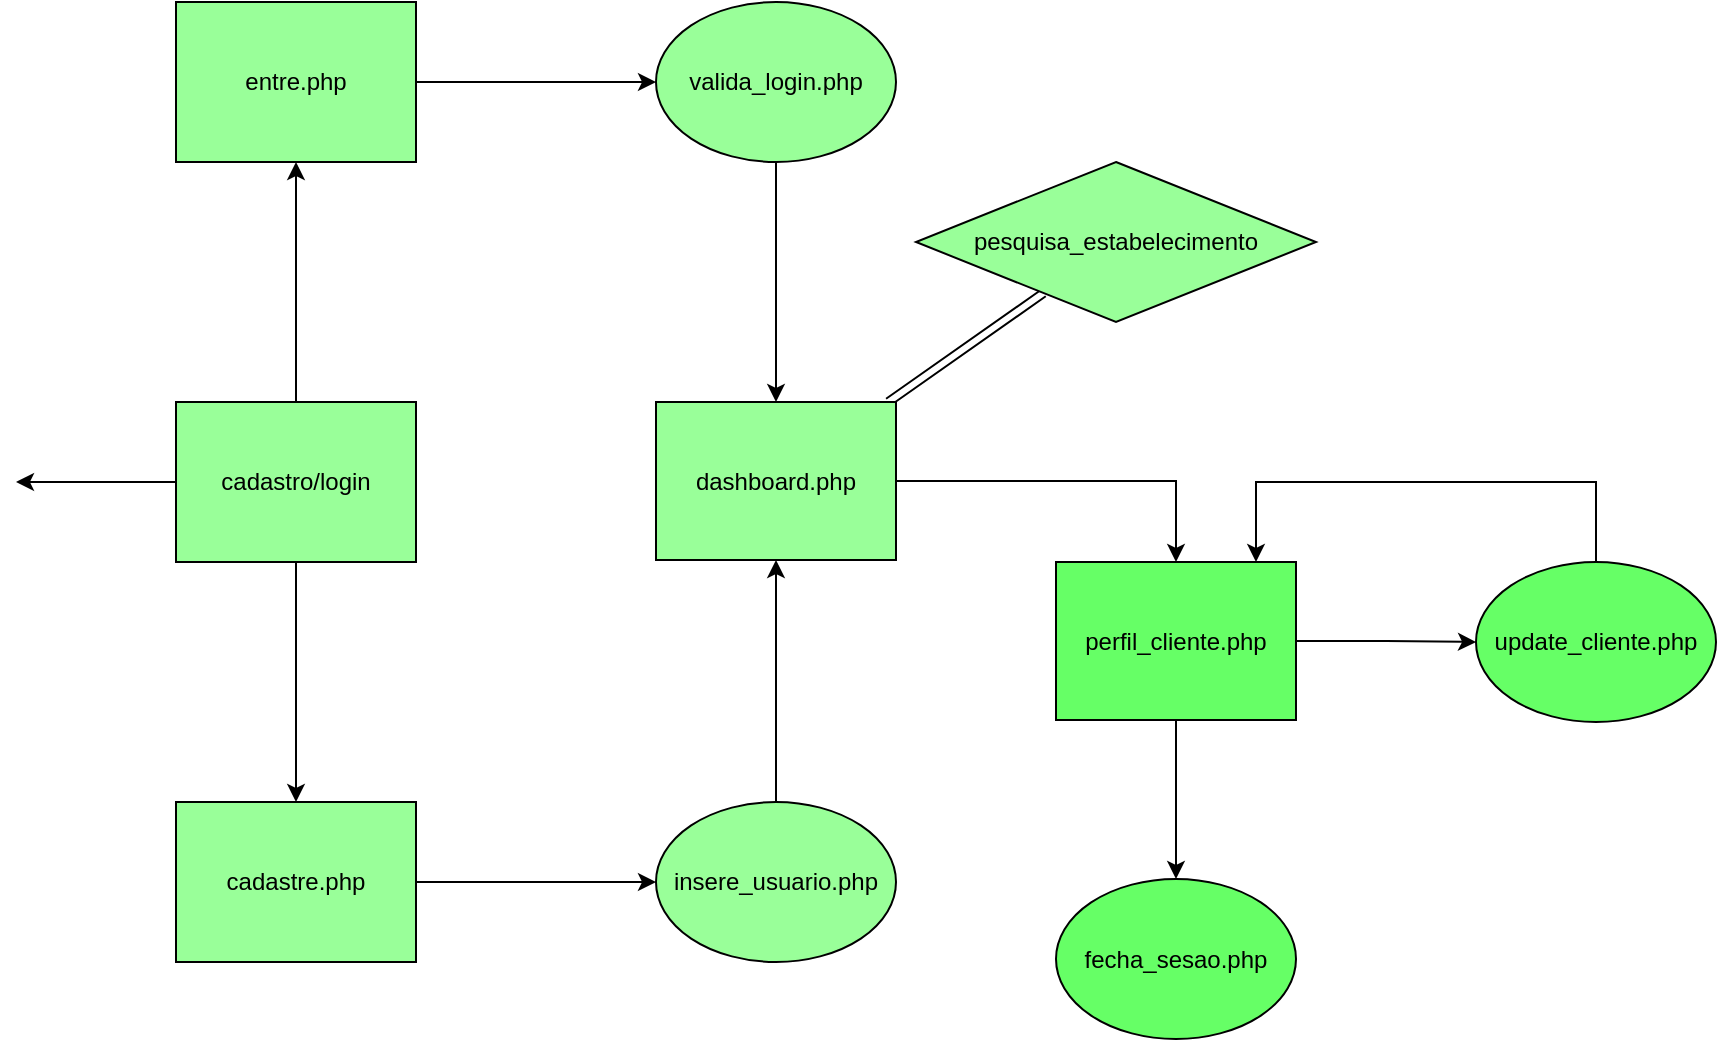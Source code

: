 <mxfile version="21.2.1" type="device" pages="3">
  <diagram name="Cliente" id="-fLTgROmnotpqfPD7KrV">
    <mxGraphModel dx="2899" dy="1246" grid="1" gridSize="10" guides="1" tooltips="1" connect="1" arrows="1" fold="1" page="1" pageScale="1" pageWidth="827" pageHeight="1169" math="0" shadow="0">
      <root>
        <mxCell id="0" />
        <mxCell id="1" parent="0" />
        <mxCell id="nJGko37JBxsJlrp_rgi--4" style="edgeStyle=orthogonalEdgeStyle;rounded=0;orthogonalLoop=1;jettySize=auto;html=1;exitX=0.5;exitY=1;exitDx=0;exitDy=0;entryX=0.5;entryY=0;entryDx=0;entryDy=0;" parent="1" source="nJGko37JBxsJlrp_rgi--1" target="nJGko37JBxsJlrp_rgi--5" edge="1">
          <mxGeometry relative="1" as="geometry">
            <mxPoint x="90" y="370" as="targetPoint" />
          </mxGeometry>
        </mxCell>
        <mxCell id="nJGko37JBxsJlrp_rgi--14" style="edgeStyle=orthogonalEdgeStyle;rounded=0;orthogonalLoop=1;jettySize=auto;html=1;exitX=0.5;exitY=0;exitDx=0;exitDy=0;entryX=0.5;entryY=1;entryDx=0;entryDy=0;" parent="1" source="nJGko37JBxsJlrp_rgi--1" target="nJGko37JBxsJlrp_rgi--6" edge="1">
          <mxGeometry relative="1" as="geometry" />
        </mxCell>
        <mxCell id="Xoj2JBchcT_UAn22fU_Y-2" value="" style="edgeStyle=orthogonalEdgeStyle;rounded=0;orthogonalLoop=1;jettySize=auto;html=1;" parent="1" source="nJGko37JBxsJlrp_rgi--1" edge="1">
          <mxGeometry relative="1" as="geometry">
            <mxPoint x="-50" y="240" as="targetPoint" />
          </mxGeometry>
        </mxCell>
        <mxCell id="nJGko37JBxsJlrp_rgi--1" value="cadastro/login" style="rounded=0;whiteSpace=wrap;html=1;fillColor=#99FF99;" parent="1" vertex="1">
          <mxGeometry x="30" y="200" width="120" height="80" as="geometry" />
        </mxCell>
        <mxCell id="nJGko37JBxsJlrp_rgi--10" value="" style="edgeStyle=orthogonalEdgeStyle;rounded=0;orthogonalLoop=1;jettySize=auto;html=1;" parent="1" source="nJGko37JBxsJlrp_rgi--5" target="nJGko37JBxsJlrp_rgi--9" edge="1">
          <mxGeometry relative="1" as="geometry" />
        </mxCell>
        <mxCell id="nJGko37JBxsJlrp_rgi--5" value="cadastre.php" style="rounded=0;whiteSpace=wrap;html=1;fillColor=#99FF99;" parent="1" vertex="1">
          <mxGeometry x="30" y="400" width="120" height="80" as="geometry" />
        </mxCell>
        <mxCell id="nJGko37JBxsJlrp_rgi--13" value="" style="edgeStyle=orthogonalEdgeStyle;rounded=0;orthogonalLoop=1;jettySize=auto;html=1;" parent="1" source="nJGko37JBxsJlrp_rgi--6" target="nJGko37JBxsJlrp_rgi--12" edge="1">
          <mxGeometry relative="1" as="geometry" />
        </mxCell>
        <mxCell id="nJGko37JBxsJlrp_rgi--6" value="entre.php" style="rounded=0;whiteSpace=wrap;html=1;fillColor=#99FF99;" parent="1" vertex="1">
          <mxGeometry x="30" width="120" height="80" as="geometry" />
        </mxCell>
        <mxCell id="nJGko37JBxsJlrp_rgi--18" style="edgeStyle=orthogonalEdgeStyle;rounded=0;orthogonalLoop=1;jettySize=auto;html=1;entryX=0.5;entryY=1;entryDx=0;entryDy=0;" parent="1" source="nJGko37JBxsJlrp_rgi--9" target="nJGko37JBxsJlrp_rgi--16" edge="1">
          <mxGeometry relative="1" as="geometry" />
        </mxCell>
        <mxCell id="nJGko37JBxsJlrp_rgi--9" value="insere_usuario.php" style="ellipse;whiteSpace=wrap;html=1;rounded=0;fillColor=#99FF99;" parent="1" vertex="1">
          <mxGeometry x="270" y="400" width="120" height="80" as="geometry" />
        </mxCell>
        <mxCell id="nJGko37JBxsJlrp_rgi--17" value="" style="edgeStyle=orthogonalEdgeStyle;rounded=0;orthogonalLoop=1;jettySize=auto;html=1;" parent="1" source="nJGko37JBxsJlrp_rgi--12" target="nJGko37JBxsJlrp_rgi--16" edge="1">
          <mxGeometry relative="1" as="geometry" />
        </mxCell>
        <mxCell id="nJGko37JBxsJlrp_rgi--12" value="valida_login.php" style="ellipse;whiteSpace=wrap;html=1;rounded=0;fillColor=#99FF99;" parent="1" vertex="1">
          <mxGeometry x="270" width="120" height="80" as="geometry" />
        </mxCell>
        <mxCell id="nJGko37JBxsJlrp_rgi--22" value="" style="edgeStyle=orthogonalEdgeStyle;rounded=0;orthogonalLoop=1;jettySize=auto;html=1;" parent="1" source="nJGko37JBxsJlrp_rgi--16" target="nJGko37JBxsJlrp_rgi--21" edge="1">
          <mxGeometry relative="1" as="geometry" />
        </mxCell>
        <mxCell id="98FRtYooVgI7Z1cPWIKy-3" value="" style="rounded=0;orthogonalLoop=1;jettySize=auto;html=1;shape=link;" parent="1" source="nJGko37JBxsJlrp_rgi--16" target="98FRtYooVgI7Z1cPWIKy-2" edge="1">
          <mxGeometry relative="1" as="geometry" />
        </mxCell>
        <mxCell id="nJGko37JBxsJlrp_rgi--16" value="dashboard.php" style="whiteSpace=wrap;html=1;rounded=0;fillColor=#99FF99;" parent="1" vertex="1">
          <mxGeometry x="270" y="200" width="120" height="79" as="geometry" />
        </mxCell>
        <mxCell id="nJGko37JBxsJlrp_rgi--25" value="" style="edgeStyle=orthogonalEdgeStyle;rounded=0;orthogonalLoop=1;jettySize=auto;html=1;" parent="1" source="nJGko37JBxsJlrp_rgi--21" target="nJGko37JBxsJlrp_rgi--24" edge="1">
          <mxGeometry relative="1" as="geometry" />
        </mxCell>
        <mxCell id="nJGko37JBxsJlrp_rgi--32" style="edgeStyle=orthogonalEdgeStyle;rounded=0;orthogonalLoop=1;jettySize=auto;html=1;exitX=1;exitY=0.5;exitDx=0;exitDy=0;entryX=0;entryY=0.5;entryDx=0;entryDy=0;" parent="1" source="nJGko37JBxsJlrp_rgi--21" target="OBdbuybp2C_v1fgZbtni-1" edge="1">
          <mxGeometry relative="1" as="geometry" />
        </mxCell>
        <mxCell id="nJGko37JBxsJlrp_rgi--21" value="perfil_cliente.php" style="whiteSpace=wrap;html=1;fillColor=#66FF66;rounded=0;" parent="1" vertex="1">
          <mxGeometry x="470" y="280" width="120" height="79" as="geometry" />
        </mxCell>
        <mxCell id="nJGko37JBxsJlrp_rgi--24" value="fecha_sesao.php" style="ellipse;whiteSpace=wrap;html=1;fillColor=#66FF66;rounded=0;" parent="1" vertex="1">
          <mxGeometry x="470" y="438.5" width="120" height="80" as="geometry" />
        </mxCell>
        <mxCell id="nJGko37JBxsJlrp_rgi--35" style="edgeStyle=orthogonalEdgeStyle;rounded=0;orthogonalLoop=1;jettySize=auto;html=1;" parent="1" source="OBdbuybp2C_v1fgZbtni-1" edge="1">
          <mxGeometry relative="1" as="geometry">
            <mxPoint x="570" y="280" as="targetPoint" />
            <Array as="points">
              <mxPoint x="740" y="240" />
              <mxPoint x="570" y="240" />
            </Array>
            <mxPoint x="940" y="278.5" as="sourcePoint" />
          </mxGeometry>
        </mxCell>
        <mxCell id="OBdbuybp2C_v1fgZbtni-1" value="update_cliente.php" style="ellipse;whiteSpace=wrap;html=1;fillColor=#66FF66;rounded=0;" parent="1" vertex="1">
          <mxGeometry x="680" y="280" width="120" height="80" as="geometry" />
        </mxCell>
        <mxCell id="98FRtYooVgI7Z1cPWIKy-2" value="pesquisa_estabelecimento" style="rhombus;whiteSpace=wrap;html=1;fillColor=#99FF99;rounded=0;" parent="1" vertex="1">
          <mxGeometry x="400" y="80" width="200" height="80" as="geometry" />
        </mxCell>
      </root>
    </mxGraphModel>
  </diagram>
  <diagram id="FP6vAjrer5khvVGKEKZG" name="Estabelecimento">
    <mxGraphModel dx="1036" dy="623" grid="1" gridSize="10" guides="1" tooltips="1" connect="1" arrows="1" fold="1" page="1" pageScale="1" pageWidth="827" pageHeight="1169" math="0" shadow="0">
      <root>
        <mxCell id="0" />
        <mxCell id="1" parent="0" />
        <mxCell id="geep5rM37MOr-OzAUdSe-1" style="edgeStyle=orthogonalEdgeStyle;rounded=0;orthogonalLoop=1;jettySize=auto;html=1;exitX=0.5;exitY=1;exitDx=0;exitDy=0;entryX=0.5;entryY=0;entryDx=0;entryDy=0;fillColor=#FF9999;" parent="1" source="geep5rM37MOr-OzAUdSe-3" target="geep5rM37MOr-OzAUdSe-5" edge="1">
          <mxGeometry relative="1" as="geometry">
            <mxPoint x="90" y="370" as="targetPoint" />
          </mxGeometry>
        </mxCell>
        <mxCell id="geep5rM37MOr-OzAUdSe-2" style="edgeStyle=orthogonalEdgeStyle;rounded=0;orthogonalLoop=1;jettySize=auto;html=1;exitX=0.5;exitY=0;exitDx=0;exitDy=0;entryX=0.5;entryY=1;entryDx=0;entryDy=0;fillColor=#FF9999;" parent="1" source="geep5rM37MOr-OzAUdSe-3" target="geep5rM37MOr-OzAUdSe-7" edge="1">
          <mxGeometry relative="1" as="geometry" />
        </mxCell>
        <mxCell id="geep5rM37MOr-OzAUdSe-3" value="index.php" style="rounded=0;whiteSpace=wrap;html=1;fillColor=#66FF66;" parent="1" vertex="1">
          <mxGeometry x="30" y="200" width="120" height="80" as="geometry" />
        </mxCell>
        <mxCell id="geep5rM37MOr-OzAUdSe-4" value="" style="edgeStyle=orthogonalEdgeStyle;rounded=0;orthogonalLoop=1;jettySize=auto;html=1;fillColor=#FF9999;" parent="1" source="geep5rM37MOr-OzAUdSe-5" target="geep5rM37MOr-OzAUdSe-9" edge="1">
          <mxGeometry relative="1" as="geometry" />
        </mxCell>
        <mxCell id="geep5rM37MOr-OzAUdSe-5" value="cadastre_business&lt;br&gt;.php" style="rounded=0;whiteSpace=wrap;html=1;fillColor=#66FF66;" parent="1" vertex="1">
          <mxGeometry x="30" y="400" width="120" height="80" as="geometry" />
        </mxCell>
        <mxCell id="geep5rM37MOr-OzAUdSe-6" value="" style="edgeStyle=orthogonalEdgeStyle;rounded=0;orthogonalLoop=1;jettySize=auto;html=1;fillColor=#FF9999;" parent="1" source="geep5rM37MOr-OzAUdSe-7" target="geep5rM37MOr-OzAUdSe-11" edge="1">
          <mxGeometry relative="1" as="geometry" />
        </mxCell>
        <mxCell id="geep5rM37MOr-OzAUdSe-7" value="entre_business.php" style="rounded=0;whiteSpace=wrap;html=1;fillColor=#66FF66;" parent="1" vertex="1">
          <mxGeometry x="30" width="120" height="80" as="geometry" />
        </mxCell>
        <mxCell id="geep5rM37MOr-OzAUdSe-8" style="edgeStyle=orthogonalEdgeStyle;rounded=0;orthogonalLoop=1;jettySize=auto;html=1;entryX=0.5;entryY=1;entryDx=0;entryDy=0;fillColor=#FF9999;" parent="1" source="geep5rM37MOr-OzAUdSe-9" target="geep5rM37MOr-OzAUdSe-14" edge="1">
          <mxGeometry relative="1" as="geometry" />
        </mxCell>
        <mxCell id="geep5rM37MOr-OzAUdSe-9" value="insere_estabelecimento.php" style="ellipse;whiteSpace=wrap;html=1;rounded=0;fillColor=#66FF66;" parent="1" vertex="1">
          <mxGeometry x="250" y="400" width="160" height="80" as="geometry" />
        </mxCell>
        <mxCell id="geep5rM37MOr-OzAUdSe-10" value="" style="edgeStyle=orthogonalEdgeStyle;rounded=0;orthogonalLoop=1;jettySize=auto;html=1;fillColor=#FF9999;" parent="1" source="geep5rM37MOr-OzAUdSe-11" target="geep5rM37MOr-OzAUdSe-14" edge="1">
          <mxGeometry relative="1" as="geometry" />
        </mxCell>
        <mxCell id="geep5rM37MOr-OzAUdSe-11" value="valida_login_business&lt;br&gt;.php" style="ellipse;whiteSpace=wrap;html=1;rounded=0;fillColor=#66FF66;" parent="1" vertex="1">
          <mxGeometry x="270" width="120" height="80" as="geometry" />
        </mxCell>
        <mxCell id="geep5rM37MOr-OzAUdSe-13" value="" style="edgeStyle=orthogonalEdgeStyle;rounded=0;orthogonalLoop=1;jettySize=auto;html=1;fillColor=#FF9999;" parent="1" source="geep5rM37MOr-OzAUdSe-14" target="geep5rM37MOr-OzAUdSe-18" edge="1">
          <mxGeometry relative="1" as="geometry" />
        </mxCell>
        <mxCell id="RS2VWW0FosAvPTRkOz8A-7" value="" style="edgeStyle=orthogonalEdgeStyle;rounded=0;orthogonalLoop=1;jettySize=auto;html=1;" parent="1" source="geep5rM37MOr-OzAUdSe-14" target="RS2VWW0FosAvPTRkOz8A-6" edge="1">
          <mxGeometry relative="1" as="geometry" />
        </mxCell>
        <mxCell id="geep5rM37MOr-OzAUdSe-14" value="dashboard_business&lt;br&gt;.php" style="whiteSpace=wrap;html=1;rounded=0;fillColor=#66FF66;" parent="1" vertex="1">
          <mxGeometry x="270" y="200" width="120" height="79" as="geometry" />
        </mxCell>
        <mxCell id="geep5rM37MOr-OzAUdSe-16" value="" style="edgeStyle=orthogonalEdgeStyle;rounded=0;orthogonalLoop=1;jettySize=auto;html=1;fillColor=#66FF66;" parent="1" source="geep5rM37MOr-OzAUdSe-18" target="geep5rM37MOr-OzAUdSe-20" edge="1">
          <mxGeometry relative="1" as="geometry" />
        </mxCell>
        <mxCell id="geep5rM37MOr-OzAUdSe-17" style="edgeStyle=orthogonalEdgeStyle;rounded=0;orthogonalLoop=1;jettySize=auto;html=1;exitX=1;exitY=0.5;exitDx=0;exitDy=0;entryX=0;entryY=0.5;entryDx=0;entryDy=0;fillColor=#66FF66;" parent="1" source="geep5rM37MOr-OzAUdSe-18" target="geep5rM37MOr-OzAUdSe-24" edge="1">
          <mxGeometry relative="1" as="geometry">
            <mxPoint x="800" y="318.5" as="targetPoint" />
          </mxGeometry>
        </mxCell>
        <mxCell id="geep5rM37MOr-OzAUdSe-18" value="perfil_estabelecimento.php" style="whiteSpace=wrap;html=1;fillColor=#66FF66;rounded=0;" parent="1" vertex="1">
          <mxGeometry x="485" y="279.5" width="150" height="79" as="geometry" />
        </mxCell>
        <mxCell id="geep5rM37MOr-OzAUdSe-19" style="edgeStyle=orthogonalEdgeStyle;rounded=0;orthogonalLoop=1;jettySize=auto;html=1;entryX=0;entryY=0.5;entryDx=0;entryDy=0;fillColor=#FF9999;" parent="1" source="geep5rM37MOr-OzAUdSe-20" target="geep5rM37MOr-OzAUdSe-3" edge="1">
          <mxGeometry relative="1" as="geometry">
            <Array as="points">
              <mxPoint x="530" y="599" />
              <mxPoint x="10" y="599" />
              <mxPoint x="10" y="240" />
            </Array>
          </mxGeometry>
        </mxCell>
        <mxCell id="geep5rM37MOr-OzAUdSe-20" value="fecha_sesao_business&lt;br&gt;.php" style="ellipse;whiteSpace=wrap;html=1;fillColor=#66FF66;rounded=0;" parent="1" vertex="1">
          <mxGeometry x="480" y="438.5" width="160" height="80" as="geometry" />
        </mxCell>
        <mxCell id="geep5rM37MOr-OzAUdSe-23" style="edgeStyle=orthogonalEdgeStyle;rounded=0;orthogonalLoop=1;jettySize=auto;html=1;fillColor=#66FF66;" parent="1" source="geep5rM37MOr-OzAUdSe-24" edge="1">
          <mxGeometry relative="1" as="geometry">
            <mxPoint x="570" y="280" as="targetPoint" />
            <Array as="points">
              <mxPoint x="820" y="240" />
              <mxPoint x="570" y="240" />
            </Array>
          </mxGeometry>
        </mxCell>
        <mxCell id="geep5rM37MOr-OzAUdSe-24" value="update_estabelecimento.php" style="ellipse;whiteSpace=wrap;html=1;fillColor=#66FF66;rounded=0;" parent="1" vertex="1">
          <mxGeometry x="740" y="280" width="160" height="80" as="geometry" />
        </mxCell>
        <mxCell id="RS2VWW0FosAvPTRkOz8A-4" style="rounded=0;orthogonalLoop=1;jettySize=auto;html=1;shape=link;" parent="1" source="RS2VWW0FosAvPTRkOz8A-1" target="RS2VWW0FosAvPTRkOz8A-3" edge="1">
          <mxGeometry relative="1" as="geometry" />
        </mxCell>
        <mxCell id="RS2VWW0FosAvPTRkOz8A-1" value="dashboard_business&lt;br&gt;.php" style="whiteSpace=wrap;html=1;rounded=0;fillColor=#66FF66;" parent="1" vertex="1">
          <mxGeometry x="40" y="800" width="120" height="79" as="geometry" />
        </mxCell>
        <mxCell id="RS2VWW0FosAvPTRkOz8A-3" value="&lt;h1 style=&quot;border-color: var(--border-color);&quot;&gt;Estátisticas a serem mostradas&lt;/h1&gt;&lt;p&gt;&lt;/p&gt;&lt;ol&gt;&lt;li&gt;Quantidade de usuários que &#39;favoritaram&#39; o estabelecimento&lt;/li&gt;&lt;li&gt;Quantidade de usuários que clicaram em determinado produto.&lt;/li&gt;&lt;li&gt;Quantidade de usuários que clicaram no botão de whatsapp&lt;/li&gt;&lt;li&gt;Meus produtos cadastrados e online&lt;/li&gt;&lt;/ol&gt;&lt;p&gt;&lt;/p&gt;" style="text;html=1;strokeColor=none;fillColor=none;spacing=5;spacingTop=-20;whiteSpace=wrap;overflow=hidden;rounded=0;" parent="1" vertex="1">
          <mxGeometry x="200" y="800" width="190" height="270" as="geometry" />
        </mxCell>
        <mxCell id="76ss8hYp1w8U7wjH3tY_-4" value="" style="edgeStyle=orthogonalEdgeStyle;rounded=0;orthogonalLoop=1;jettySize=auto;html=1;" parent="1" source="RS2VWW0FosAvPTRkOz8A-6" target="76ss8hYp1w8U7wjH3tY_-3" edge="1">
          <mxGeometry relative="1" as="geometry" />
        </mxCell>
        <mxCell id="RS2VWW0FosAvPTRkOz8A-6" value="produtos" style="whiteSpace=wrap;html=1;rounded=0;fillColor=#66FF66;" parent="1" vertex="1">
          <mxGeometry x="480" y="121" width="160" height="79" as="geometry" />
        </mxCell>
        <mxCell id="76ss8hYp1w8U7wjH3tY_-6" value="" style="edgeStyle=orthogonalEdgeStyle;rounded=0;orthogonalLoop=1;jettySize=auto;html=1;fillColor=#66FF66;" parent="1" source="76ss8hYp1w8U7wjH3tY_-3" target="76ss8hYp1w8U7wjH3tY_-5" edge="1">
          <mxGeometry relative="1" as="geometry" />
        </mxCell>
        <mxCell id="76ss8hYp1w8U7wjH3tY_-3" value="Adicionar produto" style="whiteSpace=wrap;html=1;rounded=0;fillColor=#66FF66;" parent="1" vertex="1">
          <mxGeometry x="680" y="40" width="160" height="81" as="geometry" />
        </mxCell>
        <mxCell id="76ss8hYp1w8U7wjH3tY_-8" style="edgeStyle=orthogonalEdgeStyle;rounded=0;orthogonalLoop=1;jettySize=auto;html=1;exitX=1;exitY=0.5;exitDx=0;exitDy=0;shape=link;" parent="1" source="76ss8hYp1w8U7wjH3tY_-5" target="76ss8hYp1w8U7wjH3tY_-7" edge="1">
          <mxGeometry relative="1" as="geometry" />
        </mxCell>
        <mxCell id="76ss8hYp1w8U7wjH3tY_-5" value="insere produto" style="ellipse;whiteSpace=wrap;html=1;fillColor=#66FF66;rounded=0;" parent="1" vertex="1">
          <mxGeometry x="960" y="40" width="120" height="80.5" as="geometry" />
        </mxCell>
        <mxCell id="76ss8hYp1w8U7wjH3tY_-7" value="&lt;h1 style=&quot;line-height: 80%;&quot;&gt;&lt;ol&gt;&lt;li style=&quot;text-align: justify; font-size: 13px;&quot;&gt;&lt;span style=&quot;font-weight: 400;&quot;&gt;&lt;font color=&quot;#66ff66&quot;&gt;inserir na tabela produtos o produto com as infromações completas com excessão de ingredientes e categorias&lt;/font&gt;&lt;/span&gt;&lt;/li&gt;&lt;li style=&quot;text-align: justify; font-size: 13px;&quot;&gt;&lt;span style=&quot;font-weight: 400;&quot;&gt;&lt;font color=&quot;#66ff66&quot;&gt;Pesquisa na tabela produto pelo código do último produto inserido&lt;/font&gt;&lt;/span&gt;&lt;/li&gt;&lt;li style=&quot;text-align: justify; font-size: 13px;&quot;&gt;&lt;span style=&quot;font-weight: 400;&quot;&gt;&lt;font color=&quot;#66ff66&quot;&gt;Com esse código é inserido na tabela produto_categarias a(s) categoria(s) do produto relacionadas com o código pego no passo 2.&lt;/font&gt;&lt;/span&gt;&lt;/li&gt;&lt;li style=&quot;text-align: justify; font-size: 13px;&quot;&gt;&lt;span style=&quot;font-weight: 400;&quot;&gt;&lt;font color=&quot;#66ff66&quot;&gt;Pesquisa na tabela ingrediente se existe o ingrediente com o mesmo nome do(s) ingrediente(s) pegos do formulário, caso exista o ingrediente eu pego o codigo desse ingrediente, caso não exista eu insiro esse ingrediente na tabela ingrediente.&lt;/font&gt;&lt;/span&gt;&lt;/li&gt;&lt;li style=&quot;text-align: justify; font-size: 13px;&quot;&gt;&lt;span style=&quot;font-weight: 400;&quot;&gt;&lt;font color=&quot;#66ff66&quot;&gt;Para relacionar esse ingrediente com o produto que contém esse ingrediente eu insiro na tabela produto_ingrediente o cod do produto pego anteriormente e que acabou&amp;nbsp; de ser inserido insiro ele junto com os ingredientes na tabela ingrediente.&lt;/font&gt;&lt;/span&gt;&lt;/li&gt;&lt;/ol&gt;&lt;/h1&gt;" style="text;html=1;strokeColor=none;fillColor=none;spacing=5;spacingTop=-20;whiteSpace=wrap;overflow=hidden;rounded=0;" parent="1" vertex="1">
          <mxGeometry x="1180" y="70" width="430" height="300" as="geometry" />
        </mxCell>
      </root>
    </mxGraphModel>
  </diagram>
  <diagram id="9IDwkVm2oK5lHES9NFJN" name="Banco de dados">
    <mxGraphModel dx="1480" dy="890" grid="1" gridSize="10" guides="1" tooltips="1" connect="1" arrows="1" fold="1" page="1" pageScale="1" pageWidth="827" pageHeight="1169" math="0" shadow="0">
      <root>
        <mxCell id="0" />
        <mxCell id="1" parent="0" />
        <mxCell id="AynYQDM76NTw2akR600Y-1" value="" style="shape=cylinder3;whiteSpace=wrap;html=1;boundedLbl=1;backgroundOutline=1;size=15;" parent="1" vertex="1">
          <mxGeometry x="80" y="10" width="60" height="80" as="geometry" />
        </mxCell>
        <mxCell id="AynYQDM76NTw2akR600Y-2" value="Cliente" style="swimlane;fontStyle=0;childLayout=stackLayout;horizontal=1;startSize=30;horizontalStack=0;resizeParent=1;resizeParentMax=0;resizeLast=0;collapsible=1;marginBottom=0;whiteSpace=wrap;html=1;" parent="1" vertex="1">
          <mxGeometry x="200" y="40" width="140" height="180" as="geometry">
            <mxRectangle x="210" y="80" width="60" height="30" as="alternateBounds" />
          </mxGeometry>
        </mxCell>
        <mxCell id="AynYQDM76NTw2akR600Y-3" value="CPF&lt;br&gt;" style="text;strokeColor=none;fillColor=none;align=left;verticalAlign=middle;spacingLeft=4;spacingRight=4;overflow=hidden;points=[[0,0.5],[1,0.5]];portConstraint=eastwest;rotatable=0;whiteSpace=wrap;html=1;" parent="AynYQDM76NTw2akR600Y-2" vertex="1">
          <mxGeometry y="30" width="140" height="30" as="geometry" />
        </mxCell>
        <mxCell id="AynYQDM76NTw2akR600Y-4" value="Nome" style="text;strokeColor=none;fillColor=none;align=left;verticalAlign=middle;spacingLeft=4;spacingRight=4;overflow=hidden;points=[[0,0.5],[1,0.5]];portConstraint=eastwest;rotatable=0;whiteSpace=wrap;html=1;" parent="AynYQDM76NTw2akR600Y-2" vertex="1">
          <mxGeometry y="60" width="140" height="30" as="geometry" />
        </mxCell>
        <mxCell id="AynYQDM76NTw2akR600Y-23" value="Telefone" style="text;strokeColor=none;fillColor=none;align=left;verticalAlign=middle;spacingLeft=4;spacingRight=4;overflow=hidden;points=[[0,0.5],[1,0.5]];portConstraint=eastwest;rotatable=0;whiteSpace=wrap;html=1;" parent="AynYQDM76NTw2akR600Y-2" vertex="1">
          <mxGeometry y="90" width="140" height="30" as="geometry" />
        </mxCell>
        <mxCell id="AynYQDM76NTw2akR600Y-5" value="E-mail" style="text;strokeColor=none;fillColor=none;align=left;verticalAlign=middle;spacingLeft=4;spacingRight=4;overflow=hidden;points=[[0,0.5],[1,0.5]];portConstraint=eastwest;rotatable=0;whiteSpace=wrap;html=1;" parent="AynYQDM76NTw2akR600Y-2" vertex="1">
          <mxGeometry y="120" width="140" height="30" as="geometry" />
        </mxCell>
        <mxCell id="AynYQDM76NTw2akR600Y-25" value="Senha" style="text;strokeColor=none;fillColor=none;align=left;verticalAlign=middle;spacingLeft=4;spacingRight=4;overflow=hidden;points=[[0,0.5],[1,0.5]];portConstraint=eastwest;rotatable=0;whiteSpace=wrap;html=1;" parent="AynYQDM76NTw2akR600Y-2" vertex="1">
          <mxGeometry y="150" width="140" height="30" as="geometry" />
        </mxCell>
        <mxCell id="AynYQDM76NTw2akR600Y-35" style="edgeStyle=orthogonalEdgeStyle;rounded=0;orthogonalLoop=1;jettySize=auto;html=1;exitX=0.5;exitY=0;exitDx=0;exitDy=0;entryX=0.54;entryY=1.06;entryDx=0;entryDy=0;entryPerimeter=0;shape=arrow;" parent="1" source="AynYQDM76NTw2akR600Y-6" target="AynYQDM76NTw2akR600Y-21" edge="1">
          <mxGeometry relative="1" as="geometry" />
        </mxCell>
        <mxCell id="AynYQDM76NTw2akR600Y-6" value="Produtos" style="swimlane;fontStyle=0;childLayout=stackLayout;horizontal=1;startSize=30;horizontalStack=0;resizeParent=1;resizeParentMax=0;resizeLast=0;collapsible=1;marginBottom=0;whiteSpace=wrap;html=1;" parent="1" vertex="1">
          <mxGeometry x="680" y="380" width="140" height="120" as="geometry">
            <mxRectangle x="210" y="80" width="60" height="30" as="alternateBounds" />
          </mxGeometry>
        </mxCell>
        <mxCell id="AynYQDM76NTw2akR600Y-7" value="Item 1" style="text;strokeColor=none;fillColor=none;align=left;verticalAlign=middle;spacingLeft=4;spacingRight=4;overflow=hidden;points=[[0,0.5],[1,0.5]];portConstraint=eastwest;rotatable=0;whiteSpace=wrap;html=1;" parent="AynYQDM76NTw2akR600Y-6" vertex="1">
          <mxGeometry y="30" width="140" height="30" as="geometry" />
        </mxCell>
        <mxCell id="AynYQDM76NTw2akR600Y-8" value="Item 2" style="text;strokeColor=none;fillColor=none;align=left;verticalAlign=middle;spacingLeft=4;spacingRight=4;overflow=hidden;points=[[0,0.5],[1,0.5]];portConstraint=eastwest;rotatable=0;whiteSpace=wrap;html=1;" parent="AynYQDM76NTw2akR600Y-6" vertex="1">
          <mxGeometry y="60" width="140" height="30" as="geometry" />
        </mxCell>
        <mxCell id="AynYQDM76NTw2akR600Y-9" value="Item 3" style="text;strokeColor=none;fillColor=none;align=left;verticalAlign=middle;spacingLeft=4;spacingRight=4;overflow=hidden;points=[[0,0.5],[1,0.5]];portConstraint=eastwest;rotatable=0;whiteSpace=wrap;html=1;" parent="AynYQDM76NTw2akR600Y-6" vertex="1">
          <mxGeometry y="90" width="140" height="30" as="geometry" />
        </mxCell>
        <mxCell id="AynYQDM76NTw2akR600Y-10" value="Categoria" style="swimlane;fontStyle=0;childLayout=stackLayout;horizontal=1;startSize=30;horizontalStack=0;resizeParent=1;resizeParentMax=0;resizeLast=0;collapsible=1;marginBottom=0;whiteSpace=wrap;html=1;" parent="1" vertex="1">
          <mxGeometry x="600" y="40" width="140" height="120" as="geometry">
            <mxRectangle x="210" y="80" width="60" height="30" as="alternateBounds" />
          </mxGeometry>
        </mxCell>
        <mxCell id="AynYQDM76NTw2akR600Y-11" value="Codigo" style="text;strokeColor=none;fillColor=none;align=left;verticalAlign=middle;spacingLeft=4;spacingRight=4;overflow=hidden;points=[[0,0.5],[1,0.5]];portConstraint=eastwest;rotatable=0;whiteSpace=wrap;html=1;" parent="AynYQDM76NTw2akR600Y-10" vertex="1">
          <mxGeometry y="30" width="140" height="30" as="geometry" />
        </mxCell>
        <mxCell id="AynYQDM76NTw2akR600Y-12" value="Nome" style="text;strokeColor=none;fillColor=none;align=left;verticalAlign=middle;spacingLeft=4;spacingRight=4;overflow=hidden;points=[[0,0.5],[1,0.5]];portConstraint=eastwest;rotatable=0;whiteSpace=wrap;html=1;" parent="AynYQDM76NTw2akR600Y-10" vertex="1">
          <mxGeometry y="60" width="140" height="30" as="geometry" />
        </mxCell>
        <mxCell id="AynYQDM76NTw2akR600Y-13" value="Descrição" style="text;strokeColor=none;fillColor=none;align=left;verticalAlign=middle;spacingLeft=4;spacingRight=4;overflow=hidden;points=[[0,0.5],[1,0.5]];portConstraint=eastwest;rotatable=0;whiteSpace=wrap;html=1;" parent="AynYQDM76NTw2akR600Y-10" vertex="1">
          <mxGeometry y="90" width="140" height="30" as="geometry" />
        </mxCell>
        <mxCell id="AynYQDM76NTw2akR600Y-14" value="Cliente_categoria" style="swimlane;fontStyle=0;childLayout=stackLayout;horizontal=1;startSize=30;horizontalStack=0;resizeParent=1;resizeParentMax=0;resizeLast=0;collapsible=1;marginBottom=0;whiteSpace=wrap;html=1;" parent="1" vertex="1">
          <mxGeometry x="400" y="40" width="140" height="90" as="geometry">
            <mxRectangle x="210" y="80" width="60" height="30" as="alternateBounds" />
          </mxGeometry>
        </mxCell>
        <mxCell id="AynYQDM76NTw2akR600Y-15" value="CPF_cliente" style="text;strokeColor=none;fillColor=none;align=left;verticalAlign=middle;spacingLeft=4;spacingRight=4;overflow=hidden;points=[[0,0.5],[1,0.5]];portConstraint=eastwest;rotatable=0;whiteSpace=wrap;html=1;" parent="AynYQDM76NTw2akR600Y-14" vertex="1">
          <mxGeometry y="30" width="140" height="30" as="geometry" />
        </mxCell>
        <mxCell id="AynYQDM76NTw2akR600Y-16" value="Codigo_categoria" style="text;strokeColor=none;fillColor=none;align=left;verticalAlign=middle;spacingLeft=4;spacingRight=4;overflow=hidden;points=[[0,0.5],[1,0.5]];portConstraint=eastwest;rotatable=0;whiteSpace=wrap;html=1;" parent="AynYQDM76NTw2akR600Y-14" vertex="1">
          <mxGeometry y="60" width="140" height="30" as="geometry" />
        </mxCell>
        <mxCell id="AynYQDM76NTw2akR600Y-18" value="Produtos_categoria" style="swimlane;fontStyle=0;childLayout=stackLayout;horizontal=1;startSize=30;horizontalStack=0;resizeParent=1;resizeParentMax=0;resizeLast=0;collapsible=1;marginBottom=0;whiteSpace=wrap;html=1;" parent="1" vertex="1">
          <mxGeometry x="680" y="210" width="140" height="120" as="geometry">
            <mxRectangle x="210" y="80" width="60" height="30" as="alternateBounds" />
          </mxGeometry>
        </mxCell>
        <mxCell id="AynYQDM76NTw2akR600Y-19" value="Item 1" style="text;strokeColor=none;fillColor=none;align=left;verticalAlign=middle;spacingLeft=4;spacingRight=4;overflow=hidden;points=[[0,0.5],[1,0.5]];portConstraint=eastwest;rotatable=0;whiteSpace=wrap;html=1;" parent="AynYQDM76NTw2akR600Y-18" vertex="1">
          <mxGeometry y="30" width="140" height="30" as="geometry" />
        </mxCell>
        <mxCell id="AynYQDM76NTw2akR600Y-20" value="Item 2" style="text;strokeColor=none;fillColor=none;align=left;verticalAlign=middle;spacingLeft=4;spacingRight=4;overflow=hidden;points=[[0,0.5],[1,0.5]];portConstraint=eastwest;rotatable=0;whiteSpace=wrap;html=1;" parent="AynYQDM76NTw2akR600Y-18" vertex="1">
          <mxGeometry y="60" width="140" height="30" as="geometry" />
        </mxCell>
        <mxCell id="AynYQDM76NTw2akR600Y-21" value="Item 3" style="text;strokeColor=none;fillColor=none;align=left;verticalAlign=middle;spacingLeft=4;spacingRight=4;overflow=hidden;points=[[0,0.5],[1,0.5]];portConstraint=eastwest;rotatable=0;whiteSpace=wrap;html=1;" parent="AynYQDM76NTw2akR600Y-18" vertex="1">
          <mxGeometry y="90" width="140" height="30" as="geometry" />
        </mxCell>
        <mxCell id="AynYQDM76NTw2akR600Y-24" value="Item 3" style="text;strokeColor=none;fillColor=none;align=left;verticalAlign=middle;spacingLeft=4;spacingRight=4;overflow=hidden;points=[[0,0.5],[1,0.5]];portConstraint=eastwest;rotatable=0;whiteSpace=wrap;html=1;" parent="1" vertex="1">
          <mxGeometry x="20" y="190" width="140" height="30" as="geometry" />
        </mxCell>
        <mxCell id="AynYQDM76NTw2akR600Y-27" style="edgeStyle=orthogonalEdgeStyle;rounded=0;orthogonalLoop=1;jettySize=auto;html=1;entryX=-0.017;entryY=0.072;entryDx=0;entryDy=0;entryPerimeter=0;shape=arrow;" parent="1" source="AynYQDM76NTw2akR600Y-23" target="AynYQDM76NTw2akR600Y-15" edge="1">
          <mxGeometry relative="1" as="geometry" />
        </mxCell>
        <mxCell id="AynYQDM76NTw2akR600Y-30" style="edgeStyle=orthogonalEdgeStyle;rounded=0;orthogonalLoop=1;jettySize=auto;html=1;exitX=0;exitY=0.5;exitDx=0;exitDy=0;entryX=0.998;entryY=0.05;entryDx=0;entryDy=0;entryPerimeter=0;shape=arrow;" parent="1" source="AynYQDM76NTw2akR600Y-12" target="AynYQDM76NTw2akR600Y-15" edge="1">
          <mxGeometry relative="1" as="geometry" />
        </mxCell>
        <mxCell id="AynYQDM76NTw2akR600Y-33" style="rounded=0;orthogonalLoop=1;jettySize=auto;html=1;entryX=0.502;entryY=1.05;entryDx=0;entryDy=0;entryPerimeter=0;shape=link;" parent="1" source="AynYQDM76NTw2akR600Y-32" target="AynYQDM76NTw2akR600Y-16" edge="1">
          <mxGeometry relative="1" as="geometry" />
        </mxCell>
        <mxCell id="AynYQDM76NTw2akR600Y-32" value="&lt;h1&gt;cliente_categoria&lt;/h1&gt;&lt;p&gt;Será uma tabela intermediária entre cliente e categoria, tendo em vista que um cliente pode se encaixar em várias &#39;categorias&#39; é de melhor prática se isso for externalizado para outra tabela, sendo assim o cliente pode se encaixar em quantas categorias desejar. Dessa forma para relacionar o cliente com determinada categoria eu só vou precisar do CPF do cliente, cod da categoria para relacionar o cliente com a categoria, sendo assim poderia ficar dessa forma:&lt;/p&gt;&lt;p&gt;EX:&lt;/p&gt;&lt;p&gt;CPF= 11111111111&lt;/p&gt;&lt;p&gt;Cod_categoria=2&lt;/p&gt;&lt;p&gt;Cod_categoria=3&lt;/p&gt;&lt;p&gt;Cod_categoria=46&lt;/p&gt;&lt;p&gt;Cod_categoria=79&lt;/p&gt;&lt;p&gt;&lt;br&gt;&lt;/p&gt;&lt;p&gt;Nesse caso o cliente com o CPF descrito pode ser classificado nas 4 categorias acima e na tabela intermediária ficaria da seguinte forma:&lt;/p&gt;&lt;p&gt;11111111111 -&amp;gt; 2&lt;/p&gt;&lt;p&gt;11111111111 -&amp;gt; 3&lt;br&gt;&lt;/p&gt;&lt;p&gt;11111111111 -&amp;gt; 46&lt;br&gt;&lt;/p&gt;&lt;p&gt;11111111111 -&amp;gt; 79&lt;br&gt;&lt;/p&gt;&lt;p&gt;&lt;br&gt;&lt;/p&gt;" style="text;html=1;strokeColor=none;fillColor=none;spacing=5;spacingTop=-20;whiteSpace=wrap;overflow=hidden;rounded=0;" parent="1" vertex="1">
          <mxGeometry x="200" y="280" width="270" height="560" as="geometry" />
        </mxCell>
        <mxCell id="AynYQDM76NTw2akR600Y-34" style="edgeStyle=orthogonalEdgeStyle;rounded=0;orthogonalLoop=1;jettySize=auto;html=1;exitX=1;exitY=0.5;exitDx=0;exitDy=0;entryX=0.551;entryY=-0.032;entryDx=0;entryDy=0;entryPerimeter=0;shape=arrow;" parent="1" source="AynYQDM76NTw2akR600Y-13" target="AynYQDM76NTw2akR600Y-18" edge="1">
          <mxGeometry relative="1" as="geometry" />
        </mxCell>
        <mxCell id="AynYQDM76NTw2akR600Y-38" style="edgeStyle=orthogonalEdgeStyle;rounded=0;orthogonalLoop=1;jettySize=auto;html=1;entryX=1;entryY=0.75;entryDx=0;entryDy=0;shape=link;" parent="1" source="AynYQDM76NTw2akR600Y-36" target="AynYQDM76NTw2akR600Y-32" edge="1">
          <mxGeometry relative="1" as="geometry">
            <Array as="points">
              <mxPoint x="1000" y="700" />
            </Array>
          </mxGeometry>
        </mxCell>
        <mxCell id="AynYQDM76NTw2akR600Y-36" value="&lt;h1&gt;produtos_categoria&lt;/h1&gt;&lt;p&gt;Funcionará com a mesma lógica do tabela cliente_categoria, a explicação será básicamente a mesma, somente mudando as tabelas envolvidas.&lt;/p&gt;&lt;p&gt;&lt;br&gt;&lt;/p&gt;" style="text;html=1;strokeColor=none;fillColor=none;spacing=5;spacingTop=-20;whiteSpace=wrap;overflow=hidden;rounded=0;" parent="1" vertex="1">
          <mxGeometry x="890" y="130" width="270" height="110" as="geometry" />
        </mxCell>
        <mxCell id="AynYQDM76NTw2akR600Y-37" style="rounded=0;orthogonalLoop=1;jettySize=auto;html=1;shape=link;exitX=0.969;exitY=-0.087;exitDx=0;exitDy=0;exitPerimeter=0;" parent="1" source="AynYQDM76NTw2akR600Y-19" target="AynYQDM76NTw2akR600Y-36" edge="1">
          <mxGeometry relative="1" as="geometry" />
        </mxCell>
      </root>
    </mxGraphModel>
  </diagram>
</mxfile>
